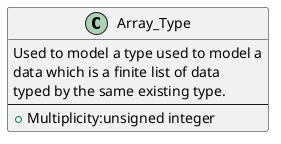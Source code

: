 @startuml

class Array_Type
{
  Used to model a type used to model a
  data which is a finite list of data
  typed by the same existing type.
  --
  + Multiplicity:unsigned integer
}

@enduml